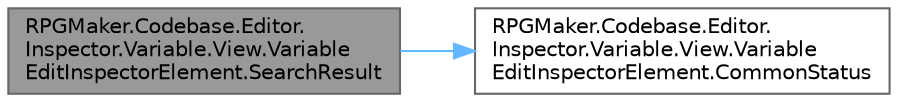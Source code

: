 digraph "RPGMaker.Codebase.Editor.Inspector.Variable.View.VariableEditInspectorElement.SearchResult"
{
 // LATEX_PDF_SIZE
  bgcolor="transparent";
  edge [fontname=Helvetica,fontsize=10,labelfontname=Helvetica,labelfontsize=10];
  node [fontname=Helvetica,fontsize=10,shape=box,height=0.2,width=0.4];
  rankdir="LR";
  Node1 [id="Node000001",label="RPGMaker.Codebase.Editor.\lInspector.Variable.View.Variable\lEditInspectorElement.SearchResult",height=0.2,width=0.4,color="gray40", fillcolor="grey60", style="filled", fontcolor="black",tooltip="検索結果が[チャプター,セクション,マップ,イベント,座標X,座標Y]で返ってきます"];
  Node1 -> Node2 [id="edge1_Node000001_Node000002",color="steelblue1",style="solid",tooltip=" "];
  Node2 [id="Node000002",label="RPGMaker.Codebase.Editor.\lInspector.Variable.View.Variable\lEditInspectorElement.CommonStatus",height=0.2,width=0.4,color="grey40", fillcolor="white", style="filled",URL="$da/d9b/class_r_p_g_maker_1_1_codebase_1_1_editor_1_1_inspector_1_1_variable_1_1_view_1_1_variable_edit_inspector_element.html#a1bdf36192b56e953bfc85d3e0a0c3af3",tooltip="共通で返される検索結果"];
}
